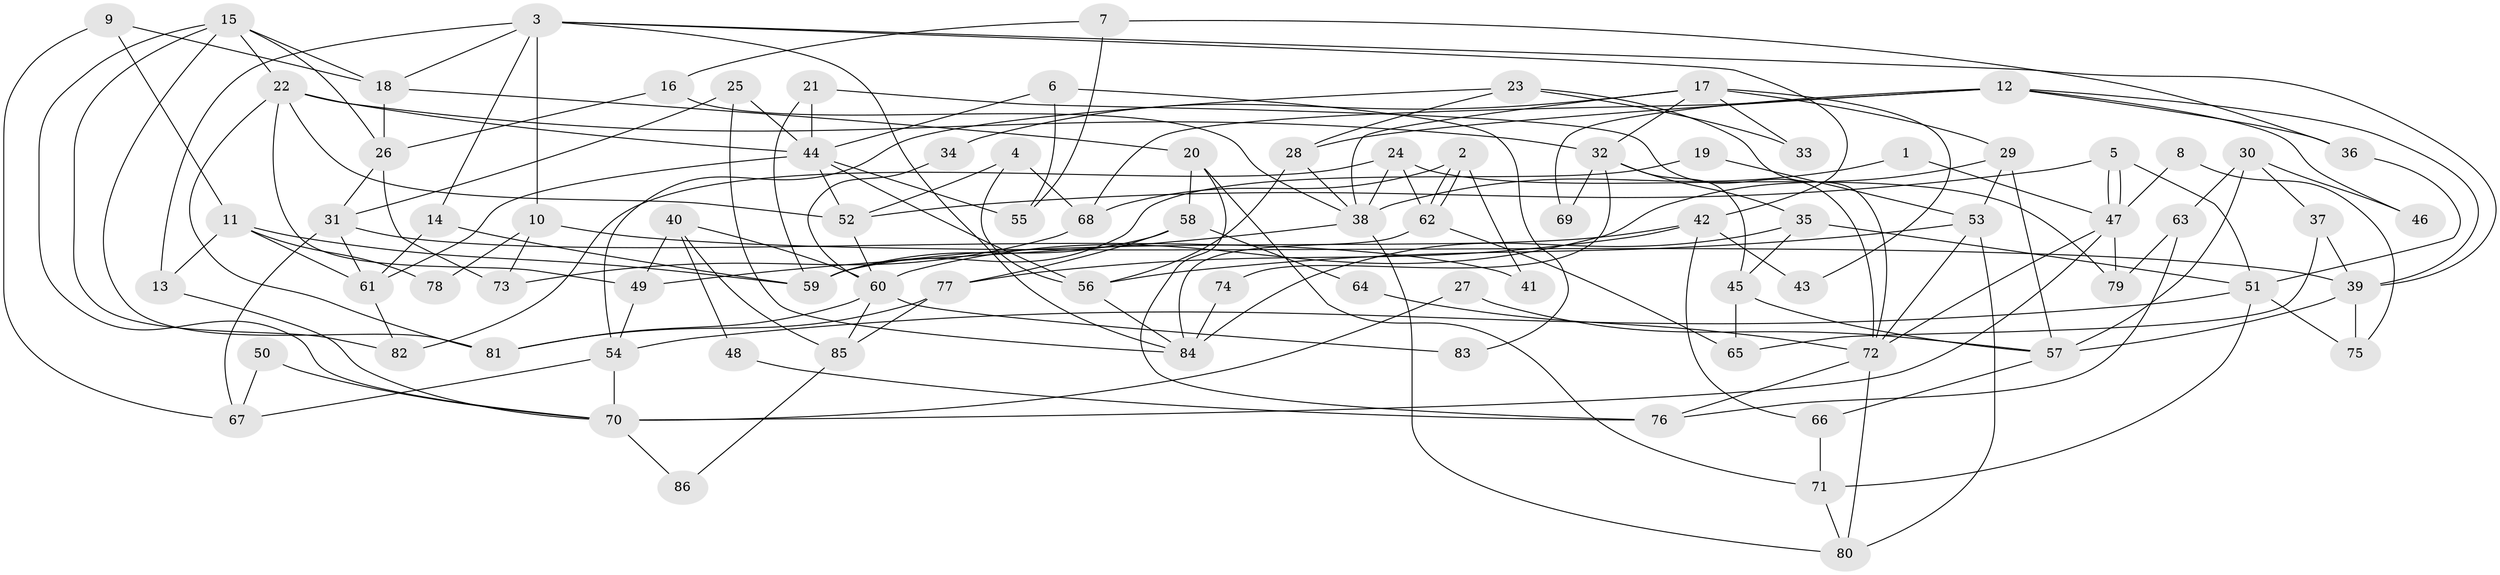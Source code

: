 // Generated by graph-tools (version 1.1) at 2025/26/03/09/25 03:26:14]
// undirected, 86 vertices, 172 edges
graph export_dot {
graph [start="1"]
  node [color=gray90,style=filled];
  1;
  2;
  3;
  4;
  5;
  6;
  7;
  8;
  9;
  10;
  11;
  12;
  13;
  14;
  15;
  16;
  17;
  18;
  19;
  20;
  21;
  22;
  23;
  24;
  25;
  26;
  27;
  28;
  29;
  30;
  31;
  32;
  33;
  34;
  35;
  36;
  37;
  38;
  39;
  40;
  41;
  42;
  43;
  44;
  45;
  46;
  47;
  48;
  49;
  50;
  51;
  52;
  53;
  54;
  55;
  56;
  57;
  58;
  59;
  60;
  61;
  62;
  63;
  64;
  65;
  66;
  67;
  68;
  69;
  70;
  71;
  72;
  73;
  74;
  75;
  76;
  77;
  78;
  79;
  80;
  81;
  82;
  83;
  84;
  85;
  86;
  1 -- 47;
  1 -- 38;
  2 -- 68;
  2 -- 62;
  2 -- 62;
  2 -- 41;
  3 -- 42;
  3 -- 18;
  3 -- 10;
  3 -- 13;
  3 -- 14;
  3 -- 39;
  3 -- 84;
  4 -- 52;
  4 -- 68;
  4 -- 56;
  5 -- 51;
  5 -- 47;
  5 -- 47;
  5 -- 52;
  6 -- 55;
  6 -- 44;
  6 -- 83;
  7 -- 36;
  7 -- 16;
  7 -- 55;
  8 -- 47;
  8 -- 75;
  9 -- 67;
  9 -- 18;
  9 -- 11;
  10 -- 39;
  10 -- 73;
  10 -- 78;
  11 -- 61;
  11 -- 13;
  11 -- 59;
  11 -- 78;
  12 -- 28;
  12 -- 39;
  12 -- 36;
  12 -- 46;
  12 -- 68;
  12 -- 69;
  13 -- 70;
  14 -- 61;
  14 -- 59;
  15 -- 70;
  15 -- 26;
  15 -- 18;
  15 -- 22;
  15 -- 81;
  15 -- 82;
  16 -- 26;
  16 -- 38;
  17 -- 38;
  17 -- 29;
  17 -- 32;
  17 -- 33;
  17 -- 34;
  17 -- 43;
  18 -- 20;
  18 -- 26;
  19 -- 59;
  19 -- 53;
  20 -- 58;
  20 -- 76;
  20 -- 71;
  21 -- 59;
  21 -- 72;
  21 -- 44;
  22 -- 44;
  22 -- 32;
  22 -- 49;
  22 -- 52;
  22 -- 81;
  23 -- 28;
  23 -- 72;
  23 -- 33;
  23 -- 54;
  24 -- 38;
  24 -- 62;
  24 -- 79;
  24 -- 82;
  25 -- 84;
  25 -- 44;
  25 -- 31;
  26 -- 31;
  26 -- 73;
  27 -- 57;
  27 -- 70;
  28 -- 56;
  28 -- 38;
  29 -- 60;
  29 -- 53;
  29 -- 57;
  30 -- 57;
  30 -- 37;
  30 -- 46;
  30 -- 63;
  31 -- 61;
  31 -- 41;
  31 -- 67;
  32 -- 35;
  32 -- 45;
  32 -- 69;
  32 -- 74;
  34 -- 60;
  35 -- 84;
  35 -- 45;
  35 -- 51;
  36 -- 51;
  37 -- 65;
  37 -- 39;
  38 -- 80;
  38 -- 49;
  39 -- 57;
  39 -- 75;
  40 -- 60;
  40 -- 49;
  40 -- 48;
  40 -- 85;
  42 -- 77;
  42 -- 59;
  42 -- 43;
  42 -- 66;
  44 -- 52;
  44 -- 55;
  44 -- 56;
  44 -- 61;
  45 -- 57;
  45 -- 65;
  47 -- 70;
  47 -- 72;
  47 -- 79;
  48 -- 76;
  49 -- 54;
  50 -- 70;
  50 -- 67;
  51 -- 71;
  51 -- 54;
  51 -- 75;
  52 -- 60;
  53 -- 56;
  53 -- 72;
  53 -- 80;
  54 -- 67;
  54 -- 70;
  56 -- 84;
  57 -- 66;
  58 -- 77;
  58 -- 59;
  58 -- 64;
  60 -- 81;
  60 -- 83;
  60 -- 85;
  61 -- 82;
  62 -- 84;
  62 -- 65;
  63 -- 79;
  63 -- 76;
  64 -- 72;
  66 -- 71;
  68 -- 73;
  70 -- 86;
  71 -- 80;
  72 -- 80;
  72 -- 76;
  74 -- 84;
  77 -- 85;
  77 -- 81;
  85 -- 86;
}
